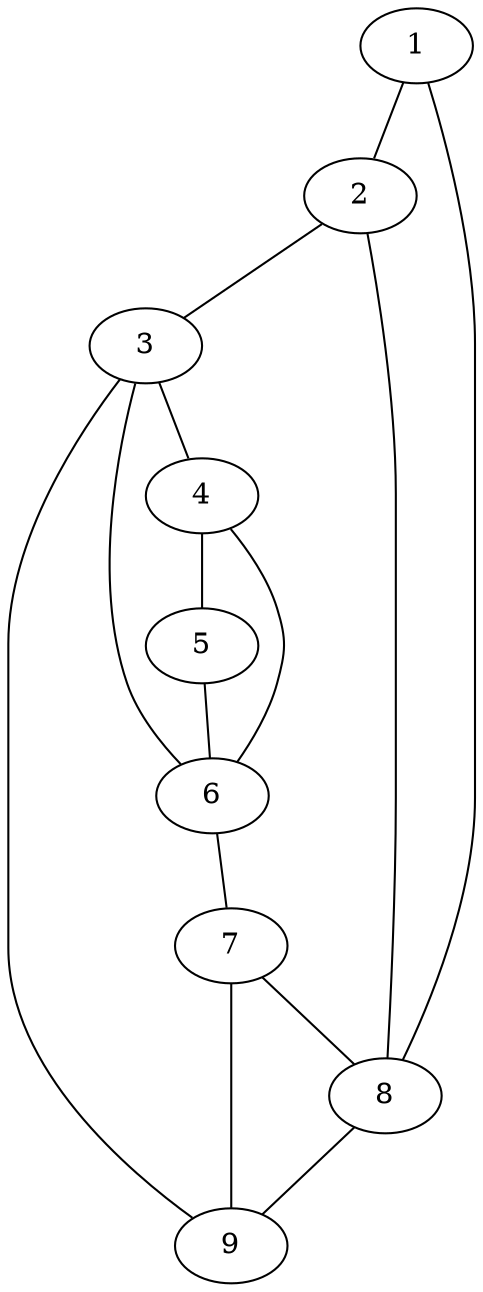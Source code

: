 graph g {
1 -- 2
1 -- 8
2 -- 3
2 -- 8
3 -- 4
3 -- 6
3 -- 9
4 -- 5
4 -- 6
5 -- 6
6 -- 7
7 -- 8
7 -- 9
8 -- 9
}

